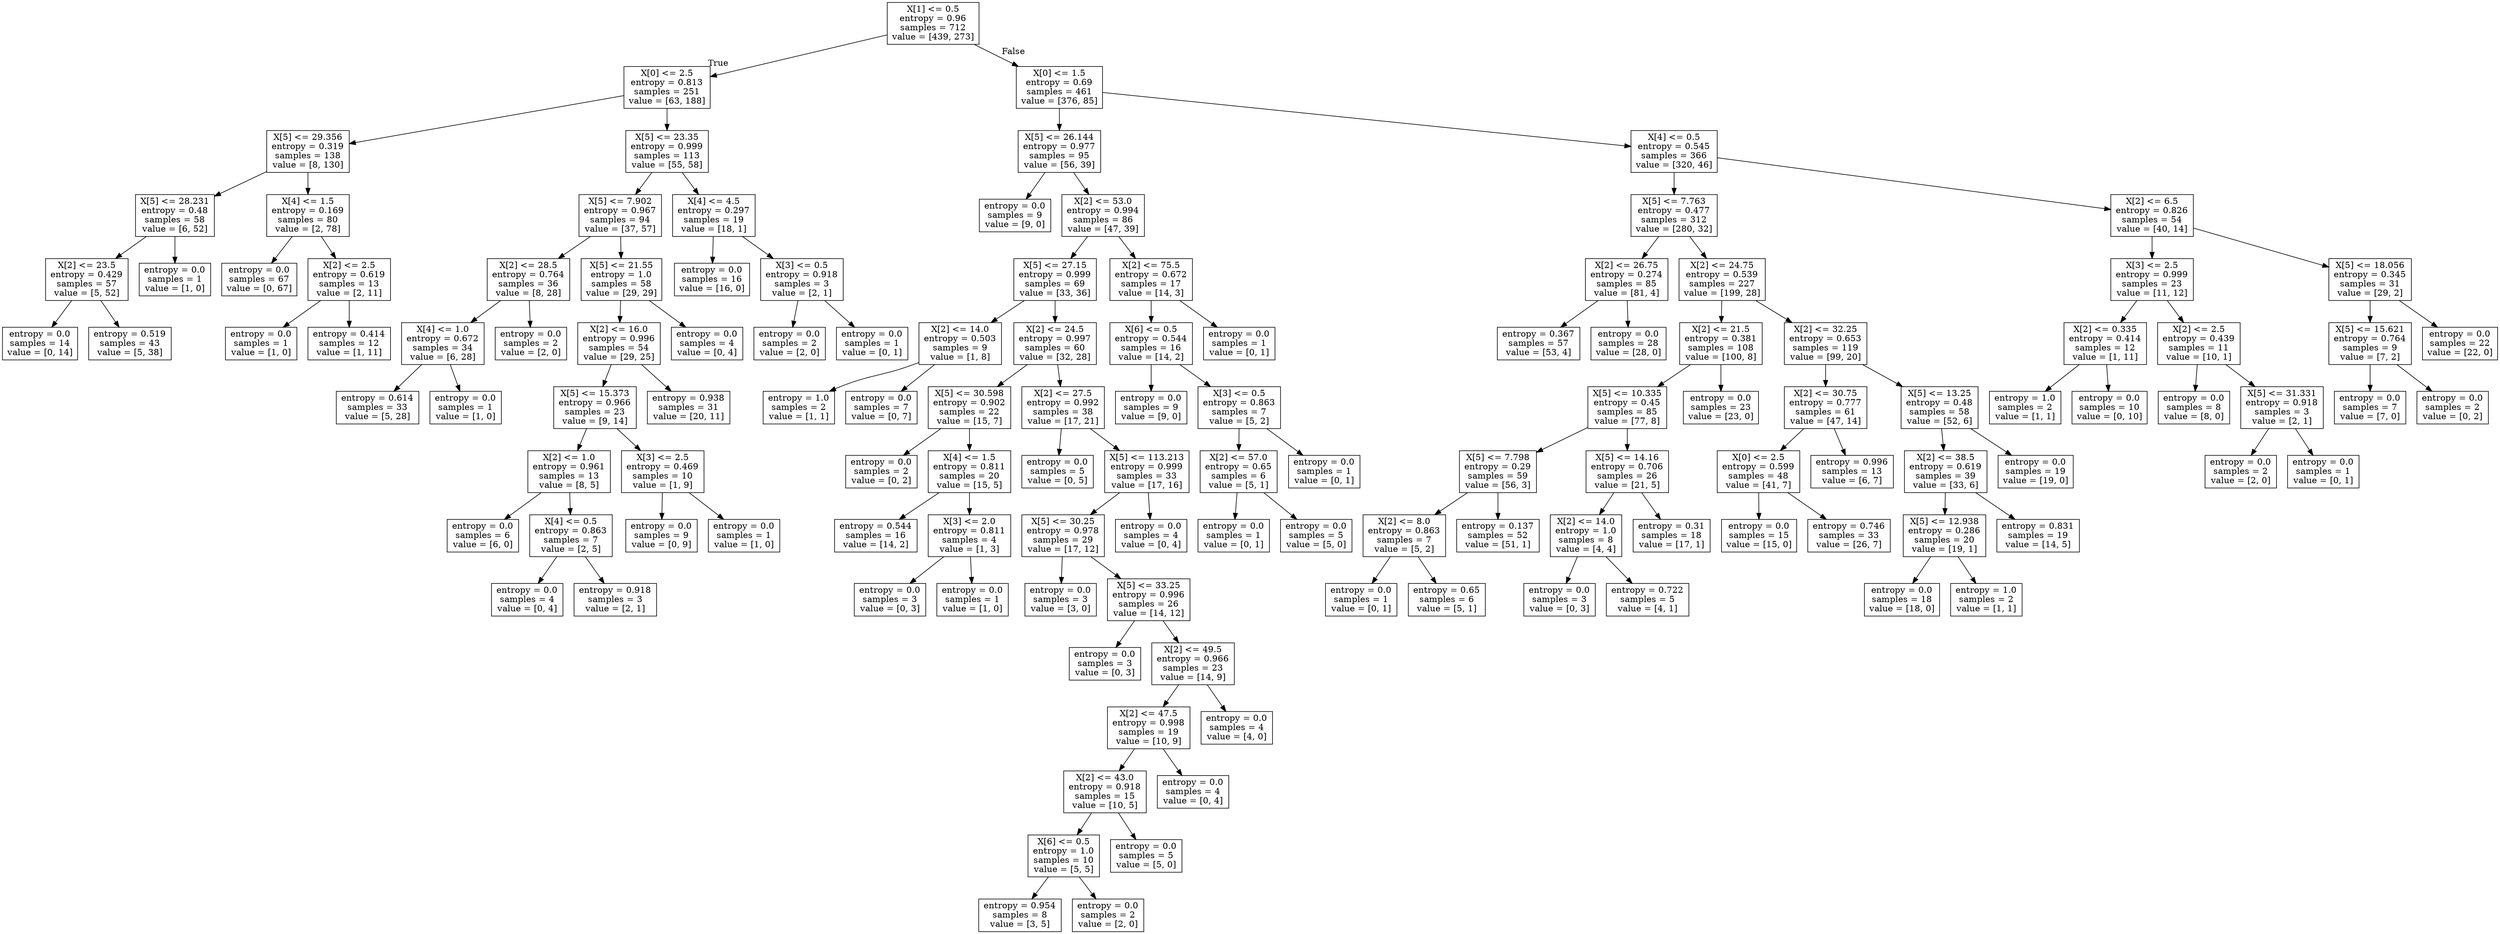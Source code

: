 digraph Tree {
node [shape=box] ;
0 [label="X[1] <= 0.5\nentropy = 0.96\nsamples = 712\nvalue = [439, 273]"] ;
1 [label="X[0] <= 2.5\nentropy = 0.813\nsamples = 251\nvalue = [63, 188]"] ;
0 -> 1 [labeldistance=2.5, labelangle=45, headlabel="True"] ;
2 [label="X[5] <= 29.356\nentropy = 0.319\nsamples = 138\nvalue = [8, 130]"] ;
1 -> 2 ;
3 [label="X[5] <= 28.231\nentropy = 0.48\nsamples = 58\nvalue = [6, 52]"] ;
2 -> 3 ;
4 [label="X[2] <= 23.5\nentropy = 0.429\nsamples = 57\nvalue = [5, 52]"] ;
3 -> 4 ;
5 [label="entropy = 0.0\nsamples = 14\nvalue = [0, 14]"] ;
4 -> 5 ;
6 [label="entropy = 0.519\nsamples = 43\nvalue = [5, 38]"] ;
4 -> 6 ;
7 [label="entropy = 0.0\nsamples = 1\nvalue = [1, 0]"] ;
3 -> 7 ;
8 [label="X[4] <= 1.5\nentropy = 0.169\nsamples = 80\nvalue = [2, 78]"] ;
2 -> 8 ;
9 [label="entropy = 0.0\nsamples = 67\nvalue = [0, 67]"] ;
8 -> 9 ;
10 [label="X[2] <= 2.5\nentropy = 0.619\nsamples = 13\nvalue = [2, 11]"] ;
8 -> 10 ;
11 [label="entropy = 0.0\nsamples = 1\nvalue = [1, 0]"] ;
10 -> 11 ;
12 [label="entropy = 0.414\nsamples = 12\nvalue = [1, 11]"] ;
10 -> 12 ;
13 [label="X[5] <= 23.35\nentropy = 0.999\nsamples = 113\nvalue = [55, 58]"] ;
1 -> 13 ;
14 [label="X[5] <= 7.902\nentropy = 0.967\nsamples = 94\nvalue = [37, 57]"] ;
13 -> 14 ;
15 [label="X[2] <= 28.5\nentropy = 0.764\nsamples = 36\nvalue = [8, 28]"] ;
14 -> 15 ;
16 [label="X[4] <= 1.0\nentropy = 0.672\nsamples = 34\nvalue = [6, 28]"] ;
15 -> 16 ;
17 [label="entropy = 0.614\nsamples = 33\nvalue = [5, 28]"] ;
16 -> 17 ;
18 [label="entropy = 0.0\nsamples = 1\nvalue = [1, 0]"] ;
16 -> 18 ;
19 [label="entropy = 0.0\nsamples = 2\nvalue = [2, 0]"] ;
15 -> 19 ;
20 [label="X[5] <= 21.55\nentropy = 1.0\nsamples = 58\nvalue = [29, 29]"] ;
14 -> 20 ;
21 [label="X[2] <= 16.0\nentropy = 0.996\nsamples = 54\nvalue = [29, 25]"] ;
20 -> 21 ;
22 [label="X[5] <= 15.373\nentropy = 0.966\nsamples = 23\nvalue = [9, 14]"] ;
21 -> 22 ;
23 [label="X[2] <= 1.0\nentropy = 0.961\nsamples = 13\nvalue = [8, 5]"] ;
22 -> 23 ;
24 [label="entropy = 0.0\nsamples = 6\nvalue = [6, 0]"] ;
23 -> 24 ;
25 [label="X[4] <= 0.5\nentropy = 0.863\nsamples = 7\nvalue = [2, 5]"] ;
23 -> 25 ;
26 [label="entropy = 0.0\nsamples = 4\nvalue = [0, 4]"] ;
25 -> 26 ;
27 [label="entropy = 0.918\nsamples = 3\nvalue = [2, 1]"] ;
25 -> 27 ;
28 [label="X[3] <= 2.5\nentropy = 0.469\nsamples = 10\nvalue = [1, 9]"] ;
22 -> 28 ;
29 [label="entropy = 0.0\nsamples = 9\nvalue = [0, 9]"] ;
28 -> 29 ;
30 [label="entropy = 0.0\nsamples = 1\nvalue = [1, 0]"] ;
28 -> 30 ;
31 [label="entropy = 0.938\nsamples = 31\nvalue = [20, 11]"] ;
21 -> 31 ;
32 [label="entropy = 0.0\nsamples = 4\nvalue = [0, 4]"] ;
20 -> 32 ;
33 [label="X[4] <= 4.5\nentropy = 0.297\nsamples = 19\nvalue = [18, 1]"] ;
13 -> 33 ;
34 [label="entropy = 0.0\nsamples = 16\nvalue = [16, 0]"] ;
33 -> 34 ;
35 [label="X[3] <= 0.5\nentropy = 0.918\nsamples = 3\nvalue = [2, 1]"] ;
33 -> 35 ;
36 [label="entropy = 0.0\nsamples = 2\nvalue = [2, 0]"] ;
35 -> 36 ;
37 [label="entropy = 0.0\nsamples = 1\nvalue = [0, 1]"] ;
35 -> 37 ;
38 [label="X[0] <= 1.5\nentropy = 0.69\nsamples = 461\nvalue = [376, 85]"] ;
0 -> 38 [labeldistance=2.5, labelangle=-45, headlabel="False"] ;
39 [label="X[5] <= 26.144\nentropy = 0.977\nsamples = 95\nvalue = [56, 39]"] ;
38 -> 39 ;
40 [label="entropy = 0.0\nsamples = 9\nvalue = [9, 0]"] ;
39 -> 40 ;
41 [label="X[2] <= 53.0\nentropy = 0.994\nsamples = 86\nvalue = [47, 39]"] ;
39 -> 41 ;
42 [label="X[5] <= 27.15\nentropy = 0.999\nsamples = 69\nvalue = [33, 36]"] ;
41 -> 42 ;
43 [label="X[2] <= 14.0\nentropy = 0.503\nsamples = 9\nvalue = [1, 8]"] ;
42 -> 43 ;
44 [label="entropy = 1.0\nsamples = 2\nvalue = [1, 1]"] ;
43 -> 44 ;
45 [label="entropy = 0.0\nsamples = 7\nvalue = [0, 7]"] ;
43 -> 45 ;
46 [label="X[2] <= 24.5\nentropy = 0.997\nsamples = 60\nvalue = [32, 28]"] ;
42 -> 46 ;
47 [label="X[5] <= 30.598\nentropy = 0.902\nsamples = 22\nvalue = [15, 7]"] ;
46 -> 47 ;
48 [label="entropy = 0.0\nsamples = 2\nvalue = [0, 2]"] ;
47 -> 48 ;
49 [label="X[4] <= 1.5\nentropy = 0.811\nsamples = 20\nvalue = [15, 5]"] ;
47 -> 49 ;
50 [label="entropy = 0.544\nsamples = 16\nvalue = [14, 2]"] ;
49 -> 50 ;
51 [label="X[3] <= 2.0\nentropy = 0.811\nsamples = 4\nvalue = [1, 3]"] ;
49 -> 51 ;
52 [label="entropy = 0.0\nsamples = 3\nvalue = [0, 3]"] ;
51 -> 52 ;
53 [label="entropy = 0.0\nsamples = 1\nvalue = [1, 0]"] ;
51 -> 53 ;
54 [label="X[2] <= 27.5\nentropy = 0.992\nsamples = 38\nvalue = [17, 21]"] ;
46 -> 54 ;
55 [label="entropy = 0.0\nsamples = 5\nvalue = [0, 5]"] ;
54 -> 55 ;
56 [label="X[5] <= 113.213\nentropy = 0.999\nsamples = 33\nvalue = [17, 16]"] ;
54 -> 56 ;
57 [label="X[5] <= 30.25\nentropy = 0.978\nsamples = 29\nvalue = [17, 12]"] ;
56 -> 57 ;
58 [label="entropy = 0.0\nsamples = 3\nvalue = [3, 0]"] ;
57 -> 58 ;
59 [label="X[5] <= 33.25\nentropy = 0.996\nsamples = 26\nvalue = [14, 12]"] ;
57 -> 59 ;
60 [label="entropy = 0.0\nsamples = 3\nvalue = [0, 3]"] ;
59 -> 60 ;
61 [label="X[2] <= 49.5\nentropy = 0.966\nsamples = 23\nvalue = [14, 9]"] ;
59 -> 61 ;
62 [label="X[2] <= 47.5\nentropy = 0.998\nsamples = 19\nvalue = [10, 9]"] ;
61 -> 62 ;
63 [label="X[2] <= 43.0\nentropy = 0.918\nsamples = 15\nvalue = [10, 5]"] ;
62 -> 63 ;
64 [label="X[6] <= 0.5\nentropy = 1.0\nsamples = 10\nvalue = [5, 5]"] ;
63 -> 64 ;
65 [label="entropy = 0.954\nsamples = 8\nvalue = [3, 5]"] ;
64 -> 65 ;
66 [label="entropy = 0.0\nsamples = 2\nvalue = [2, 0]"] ;
64 -> 66 ;
67 [label="entropy = 0.0\nsamples = 5\nvalue = [5, 0]"] ;
63 -> 67 ;
68 [label="entropy = 0.0\nsamples = 4\nvalue = [0, 4]"] ;
62 -> 68 ;
69 [label="entropy = 0.0\nsamples = 4\nvalue = [4, 0]"] ;
61 -> 69 ;
70 [label="entropy = 0.0\nsamples = 4\nvalue = [0, 4]"] ;
56 -> 70 ;
71 [label="X[2] <= 75.5\nentropy = 0.672\nsamples = 17\nvalue = [14, 3]"] ;
41 -> 71 ;
72 [label="X[6] <= 0.5\nentropy = 0.544\nsamples = 16\nvalue = [14, 2]"] ;
71 -> 72 ;
73 [label="entropy = 0.0\nsamples = 9\nvalue = [9, 0]"] ;
72 -> 73 ;
74 [label="X[3] <= 0.5\nentropy = 0.863\nsamples = 7\nvalue = [5, 2]"] ;
72 -> 74 ;
75 [label="X[2] <= 57.0\nentropy = 0.65\nsamples = 6\nvalue = [5, 1]"] ;
74 -> 75 ;
76 [label="entropy = 0.0\nsamples = 1\nvalue = [0, 1]"] ;
75 -> 76 ;
77 [label="entropy = 0.0\nsamples = 5\nvalue = [5, 0]"] ;
75 -> 77 ;
78 [label="entropy = 0.0\nsamples = 1\nvalue = [0, 1]"] ;
74 -> 78 ;
79 [label="entropy = 0.0\nsamples = 1\nvalue = [0, 1]"] ;
71 -> 79 ;
80 [label="X[4] <= 0.5\nentropy = 0.545\nsamples = 366\nvalue = [320, 46]"] ;
38 -> 80 ;
81 [label="X[5] <= 7.763\nentropy = 0.477\nsamples = 312\nvalue = [280, 32]"] ;
80 -> 81 ;
82 [label="X[2] <= 26.75\nentropy = 0.274\nsamples = 85\nvalue = [81, 4]"] ;
81 -> 82 ;
83 [label="entropy = 0.367\nsamples = 57\nvalue = [53, 4]"] ;
82 -> 83 ;
84 [label="entropy = 0.0\nsamples = 28\nvalue = [28, 0]"] ;
82 -> 84 ;
85 [label="X[2] <= 24.75\nentropy = 0.539\nsamples = 227\nvalue = [199, 28]"] ;
81 -> 85 ;
86 [label="X[2] <= 21.5\nentropy = 0.381\nsamples = 108\nvalue = [100, 8]"] ;
85 -> 86 ;
87 [label="X[5] <= 10.335\nentropy = 0.45\nsamples = 85\nvalue = [77, 8]"] ;
86 -> 87 ;
88 [label="X[5] <= 7.798\nentropy = 0.29\nsamples = 59\nvalue = [56, 3]"] ;
87 -> 88 ;
89 [label="X[2] <= 8.0\nentropy = 0.863\nsamples = 7\nvalue = [5, 2]"] ;
88 -> 89 ;
90 [label="entropy = 0.0\nsamples = 1\nvalue = [0, 1]"] ;
89 -> 90 ;
91 [label="entropy = 0.65\nsamples = 6\nvalue = [5, 1]"] ;
89 -> 91 ;
92 [label="entropy = 0.137\nsamples = 52\nvalue = [51, 1]"] ;
88 -> 92 ;
93 [label="X[5] <= 14.16\nentropy = 0.706\nsamples = 26\nvalue = [21, 5]"] ;
87 -> 93 ;
94 [label="X[2] <= 14.0\nentropy = 1.0\nsamples = 8\nvalue = [4, 4]"] ;
93 -> 94 ;
95 [label="entropy = 0.0\nsamples = 3\nvalue = [0, 3]"] ;
94 -> 95 ;
96 [label="entropy = 0.722\nsamples = 5\nvalue = [4, 1]"] ;
94 -> 96 ;
97 [label="entropy = 0.31\nsamples = 18\nvalue = [17, 1]"] ;
93 -> 97 ;
98 [label="entropy = 0.0\nsamples = 23\nvalue = [23, 0]"] ;
86 -> 98 ;
99 [label="X[2] <= 32.25\nentropy = 0.653\nsamples = 119\nvalue = [99, 20]"] ;
85 -> 99 ;
100 [label="X[2] <= 30.75\nentropy = 0.777\nsamples = 61\nvalue = [47, 14]"] ;
99 -> 100 ;
101 [label="X[0] <= 2.5\nentropy = 0.599\nsamples = 48\nvalue = [41, 7]"] ;
100 -> 101 ;
102 [label="entropy = 0.0\nsamples = 15\nvalue = [15, 0]"] ;
101 -> 102 ;
103 [label="entropy = 0.746\nsamples = 33\nvalue = [26, 7]"] ;
101 -> 103 ;
104 [label="entropy = 0.996\nsamples = 13\nvalue = [6, 7]"] ;
100 -> 104 ;
105 [label="X[5] <= 13.25\nentropy = 0.48\nsamples = 58\nvalue = [52, 6]"] ;
99 -> 105 ;
106 [label="X[2] <= 38.5\nentropy = 0.619\nsamples = 39\nvalue = [33, 6]"] ;
105 -> 106 ;
107 [label="X[5] <= 12.938\nentropy = 0.286\nsamples = 20\nvalue = [19, 1]"] ;
106 -> 107 ;
108 [label="entropy = 0.0\nsamples = 18\nvalue = [18, 0]"] ;
107 -> 108 ;
109 [label="entropy = 1.0\nsamples = 2\nvalue = [1, 1]"] ;
107 -> 109 ;
110 [label="entropy = 0.831\nsamples = 19\nvalue = [14, 5]"] ;
106 -> 110 ;
111 [label="entropy = 0.0\nsamples = 19\nvalue = [19, 0]"] ;
105 -> 111 ;
112 [label="X[2] <= 6.5\nentropy = 0.826\nsamples = 54\nvalue = [40, 14]"] ;
80 -> 112 ;
113 [label="X[3] <= 2.5\nentropy = 0.999\nsamples = 23\nvalue = [11, 12]"] ;
112 -> 113 ;
114 [label="X[2] <= 0.335\nentropy = 0.414\nsamples = 12\nvalue = [1, 11]"] ;
113 -> 114 ;
115 [label="entropy = 1.0\nsamples = 2\nvalue = [1, 1]"] ;
114 -> 115 ;
116 [label="entropy = 0.0\nsamples = 10\nvalue = [0, 10]"] ;
114 -> 116 ;
117 [label="X[2] <= 2.5\nentropy = 0.439\nsamples = 11\nvalue = [10, 1]"] ;
113 -> 117 ;
118 [label="entropy = 0.0\nsamples = 8\nvalue = [8, 0]"] ;
117 -> 118 ;
119 [label="X[5] <= 31.331\nentropy = 0.918\nsamples = 3\nvalue = [2, 1]"] ;
117 -> 119 ;
120 [label="entropy = 0.0\nsamples = 2\nvalue = [2, 0]"] ;
119 -> 120 ;
121 [label="entropy = 0.0\nsamples = 1\nvalue = [0, 1]"] ;
119 -> 121 ;
122 [label="X[5] <= 18.056\nentropy = 0.345\nsamples = 31\nvalue = [29, 2]"] ;
112 -> 122 ;
123 [label="X[5] <= 15.621\nentropy = 0.764\nsamples = 9\nvalue = [7, 2]"] ;
122 -> 123 ;
124 [label="entropy = 0.0\nsamples = 7\nvalue = [7, 0]"] ;
123 -> 124 ;
125 [label="entropy = 0.0\nsamples = 2\nvalue = [0, 2]"] ;
123 -> 125 ;
126 [label="entropy = 0.0\nsamples = 22\nvalue = [22, 0]"] ;
122 -> 126 ;
}